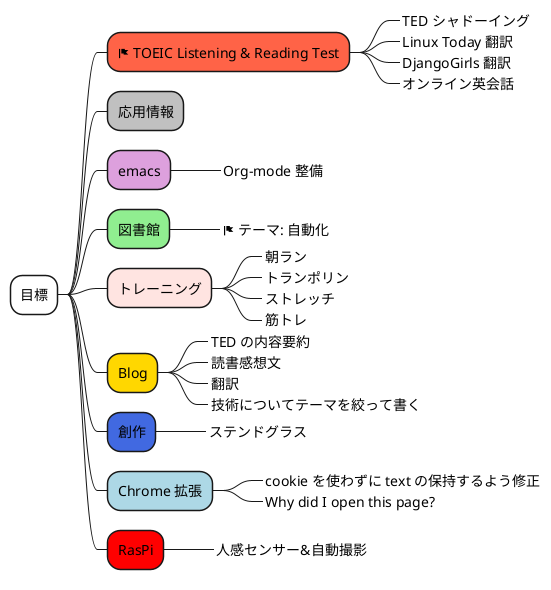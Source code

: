 @startmindmap
*[#white] 目標
**[#tomato] <&flag> TOEIC Listening & Reading Test
***_ TED シャドーイング
***_ Linux Today 翻訳
***_ DjangoGirls 翻訳
***_ オンライン英会話
**[#silver] 応用情報
**[#plum] emacs
***_ Org-mode 整備
**[#lightgreen] 図書館
***_ <&flag> テーマ: 自動化
**[#mistyrose] トレーニング
***_ 朝ラン
***_ トランポリン
***_ ストレッチ
***_ 筋トレ
**[#gold] Blog
***_ TED の内容要約
***_ 読書感想文
***_ 翻訳
***_ 技術についてテーマを絞って書く
**[#royalblue] 創作
***_ ステンドグラス
**[#lightblue] Chrome 拡張
***_ cookie を使わずに text の保持するよう修正
***_ Why did I open this page?
**[#red] RasPi
***_ 人感センサー&自動撮影
@endmindmap

